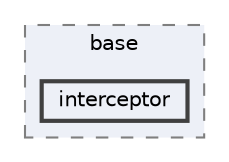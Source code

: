 digraph "repository/core/src/test/java/com/sterlite/cal/core/base/interceptor"
{
 // LATEX_PDF_SIZE
  bgcolor="transparent";
  edge [fontname=Helvetica,fontsize=10,labelfontname=Helvetica,labelfontsize=10];
  node [fontname=Helvetica,fontsize=10,shape=box,height=0.2,width=0.4];
  compound=true
  subgraph clusterdir_ba0a155aad58e90e93b53d4890d83330 {
    graph [ bgcolor="#edf0f7", pencolor="grey50", label="base", fontname=Helvetica,fontsize=10 style="filled,dashed", URL="dir_ba0a155aad58e90e93b53d4890d83330.html",tooltip=""]
  dir_222471f8f4220815f7d390e80c7ee7de [label="interceptor", fillcolor="#edf0f7", color="grey25", style="filled,bold", URL="dir_222471f8f4220815f7d390e80c7ee7de.html",tooltip=""];
  }
}
